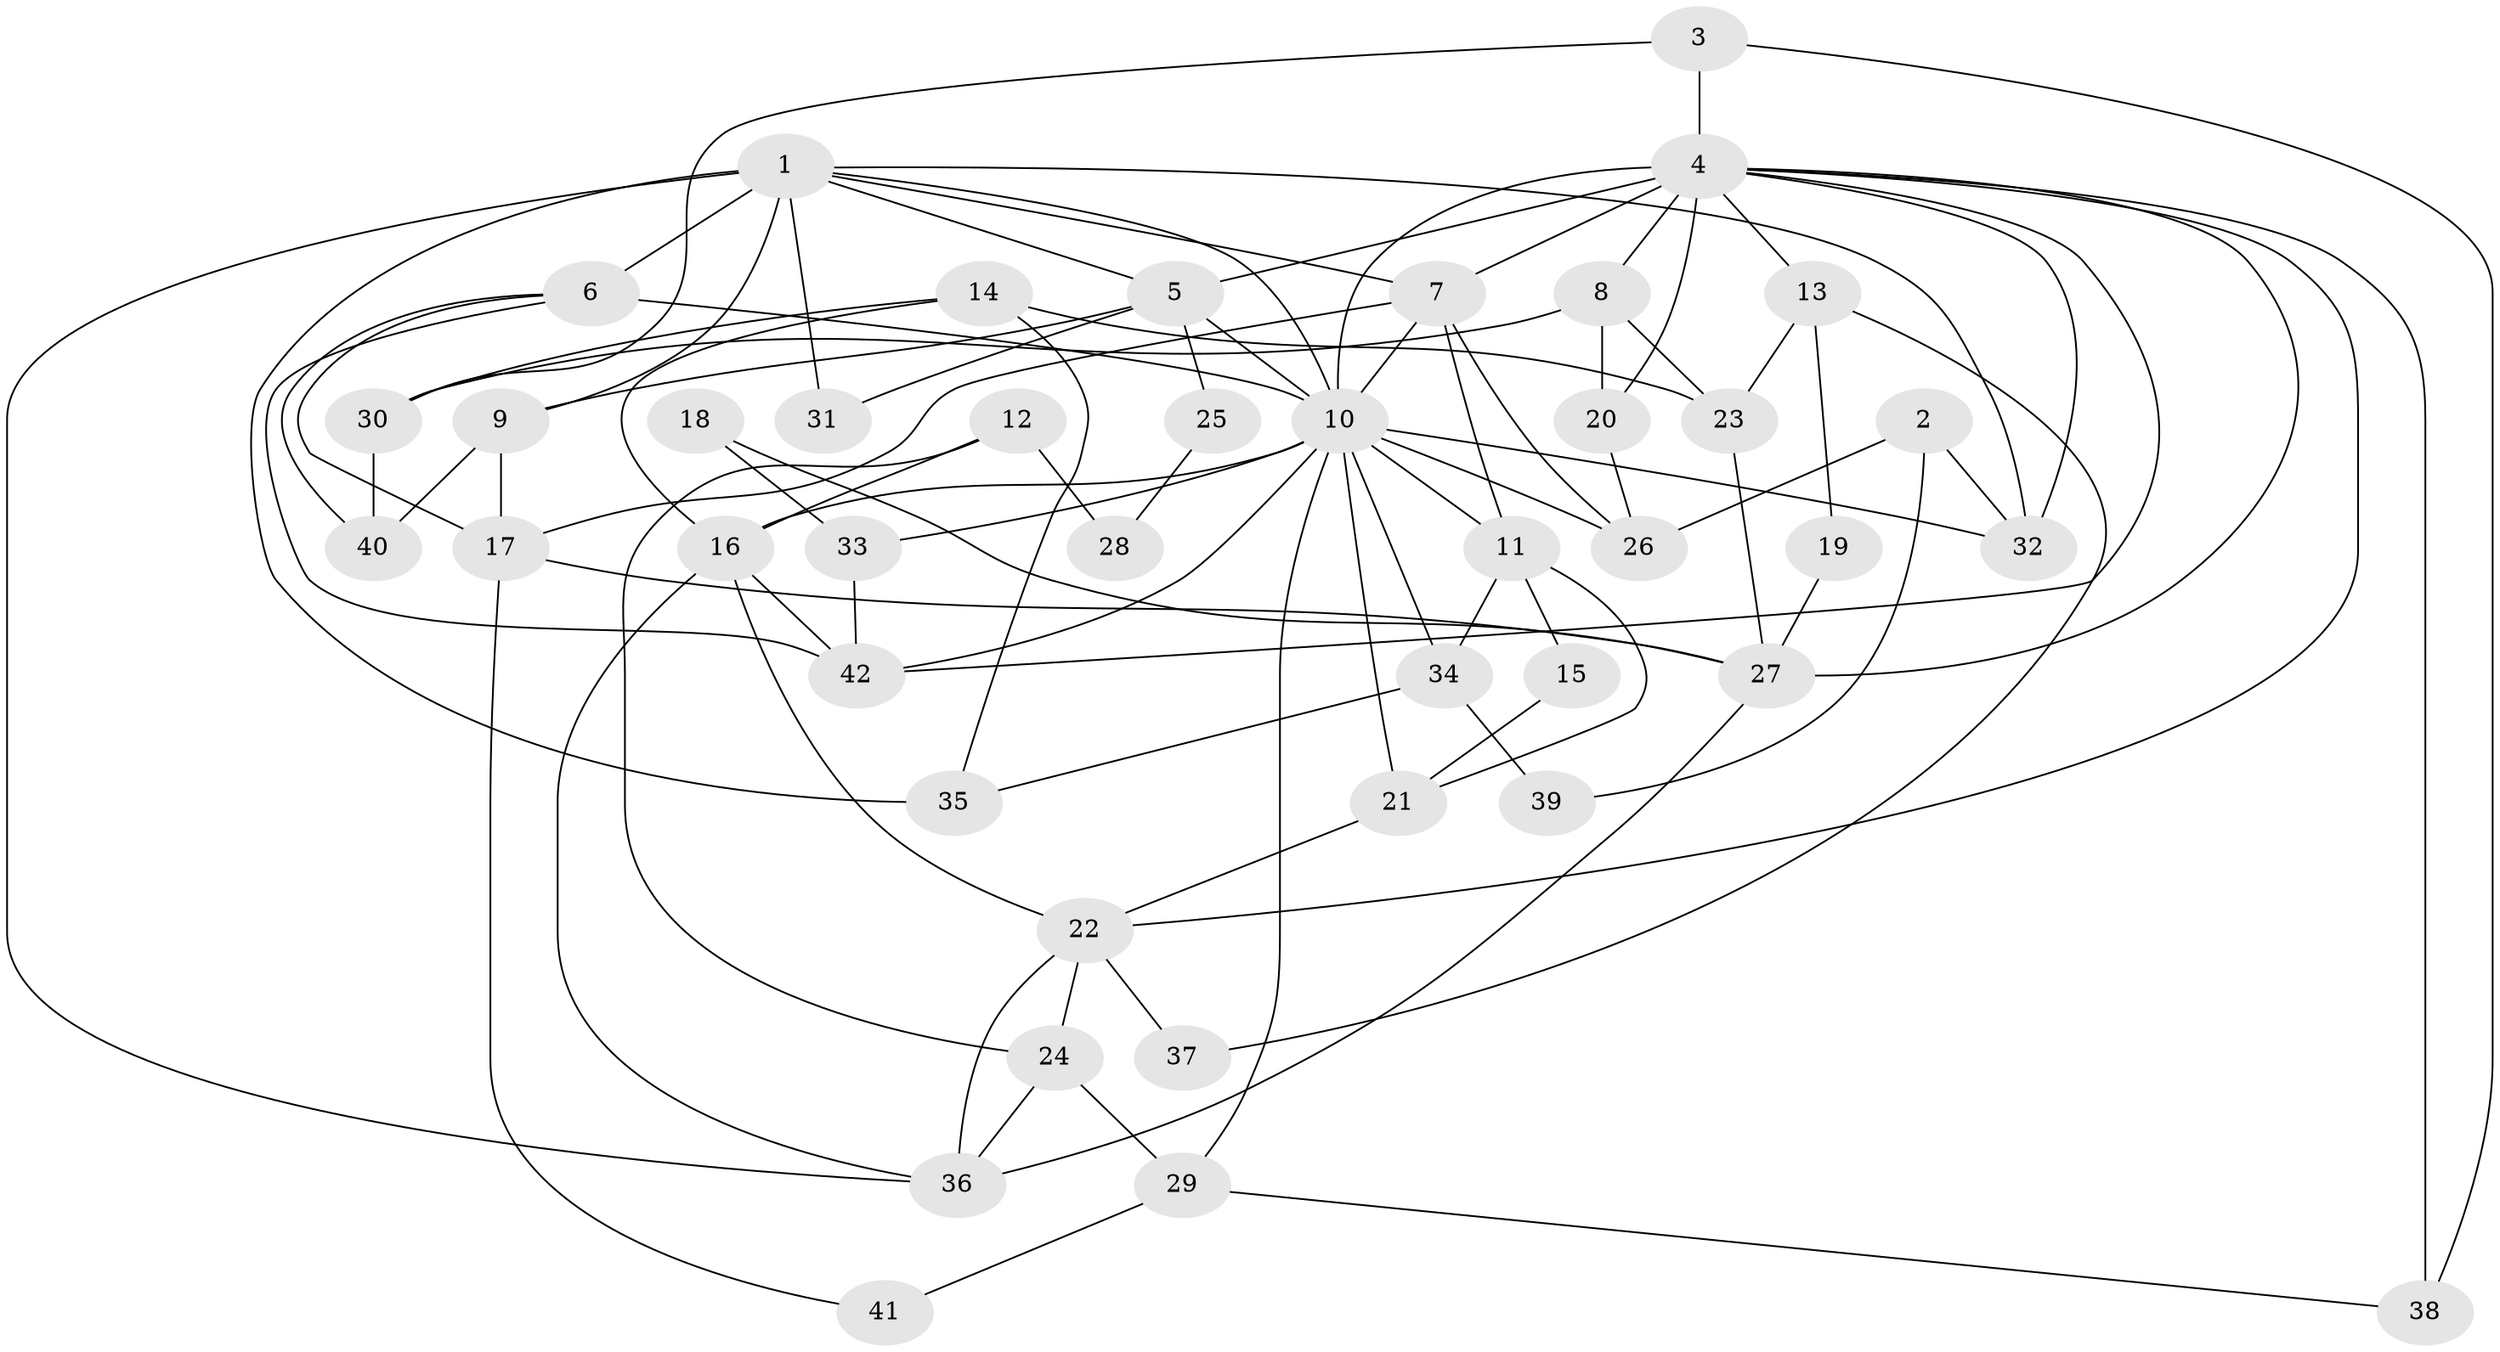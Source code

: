 // original degree distribution, {6: 0.0847457627118644, 4: 0.3389830508474576, 3: 0.2542372881355932, 7: 0.03389830508474576, 8: 0.01694915254237288, 5: 0.15254237288135594, 2: 0.11864406779661017}
// Generated by graph-tools (version 1.1) at 2025/51/03/04/25 22:51:09]
// undirected, 42 vertices, 90 edges
graph export_dot {
  node [color=gray90,style=filled];
  1;
  2;
  3;
  4;
  5;
  6;
  7;
  8;
  9;
  10;
  11;
  12;
  13;
  14;
  15;
  16;
  17;
  18;
  19;
  20;
  21;
  22;
  23;
  24;
  25;
  26;
  27;
  28;
  29;
  30;
  31;
  32;
  33;
  34;
  35;
  36;
  37;
  38;
  39;
  40;
  41;
  42;
  1 -- 5 [weight=1.0];
  1 -- 6 [weight=4.0];
  1 -- 7 [weight=2.0];
  1 -- 9 [weight=1.0];
  1 -- 10 [weight=1.0];
  1 -- 31 [weight=1.0];
  1 -- 32 [weight=1.0];
  1 -- 35 [weight=1.0];
  1 -- 36 [weight=1.0];
  2 -- 26 [weight=1.0];
  2 -- 32 [weight=1.0];
  2 -- 39 [weight=1.0];
  3 -- 4 [weight=1.0];
  3 -- 30 [weight=1.0];
  3 -- 38 [weight=1.0];
  4 -- 5 [weight=2.0];
  4 -- 7 [weight=1.0];
  4 -- 8 [weight=1.0];
  4 -- 10 [weight=1.0];
  4 -- 13 [weight=1.0];
  4 -- 20 [weight=2.0];
  4 -- 22 [weight=1.0];
  4 -- 27 [weight=1.0];
  4 -- 32 [weight=1.0];
  4 -- 38 [weight=1.0];
  4 -- 42 [weight=1.0];
  5 -- 9 [weight=1.0];
  5 -- 10 [weight=1.0];
  5 -- 25 [weight=1.0];
  5 -- 31 [weight=1.0];
  6 -- 10 [weight=1.0];
  6 -- 17 [weight=1.0];
  6 -- 40 [weight=1.0];
  6 -- 42 [weight=1.0];
  7 -- 10 [weight=1.0];
  7 -- 11 [weight=1.0];
  7 -- 17 [weight=1.0];
  7 -- 26 [weight=1.0];
  8 -- 20 [weight=1.0];
  8 -- 23 [weight=1.0];
  8 -- 30 [weight=1.0];
  9 -- 17 [weight=1.0];
  9 -- 40 [weight=1.0];
  10 -- 11 [weight=1.0];
  10 -- 16 [weight=2.0];
  10 -- 21 [weight=1.0];
  10 -- 26 [weight=1.0];
  10 -- 29 [weight=1.0];
  10 -- 32 [weight=1.0];
  10 -- 33 [weight=2.0];
  10 -- 34 [weight=1.0];
  10 -- 42 [weight=1.0];
  11 -- 15 [weight=1.0];
  11 -- 21 [weight=1.0];
  11 -- 34 [weight=1.0];
  12 -- 16 [weight=1.0];
  12 -- 24 [weight=1.0];
  12 -- 28 [weight=1.0];
  13 -- 19 [weight=1.0];
  13 -- 23 [weight=1.0];
  13 -- 37 [weight=1.0];
  14 -- 16 [weight=1.0];
  14 -- 23 [weight=1.0];
  14 -- 30 [weight=1.0];
  14 -- 35 [weight=1.0];
  15 -- 21 [weight=1.0];
  16 -- 22 [weight=1.0];
  16 -- 36 [weight=1.0];
  16 -- 42 [weight=1.0];
  17 -- 27 [weight=1.0];
  17 -- 41 [weight=1.0];
  18 -- 27 [weight=1.0];
  18 -- 33 [weight=1.0];
  19 -- 27 [weight=1.0];
  20 -- 26 [weight=1.0];
  21 -- 22 [weight=1.0];
  22 -- 24 [weight=1.0];
  22 -- 36 [weight=1.0];
  22 -- 37 [weight=1.0];
  23 -- 27 [weight=1.0];
  24 -- 29 [weight=1.0];
  24 -- 36 [weight=1.0];
  25 -- 28 [weight=1.0];
  27 -- 36 [weight=1.0];
  29 -- 38 [weight=1.0];
  29 -- 41 [weight=1.0];
  30 -- 40 [weight=1.0];
  33 -- 42 [weight=1.0];
  34 -- 35 [weight=1.0];
  34 -- 39 [weight=1.0];
}
